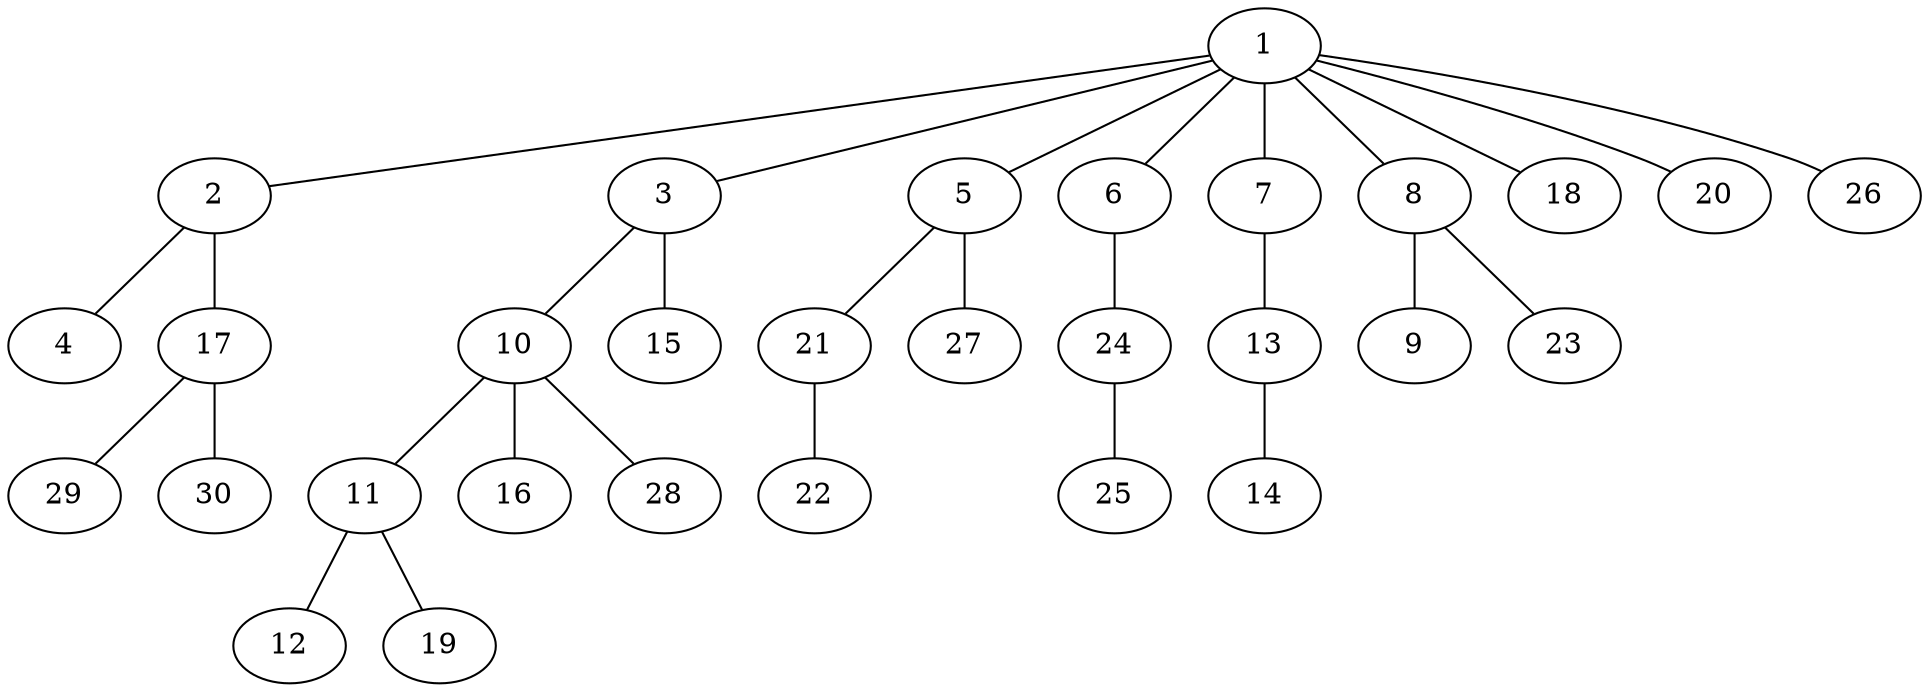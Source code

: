 graph graphname {1--2
1--3
1--5
1--6
1--7
1--8
1--18
1--20
1--26
2--4
2--17
3--10
3--15
5--21
5--27
6--24
7--13
8--9
8--23
10--11
10--16
10--28
11--12
11--19
13--14
17--29
17--30
21--22
24--25
}